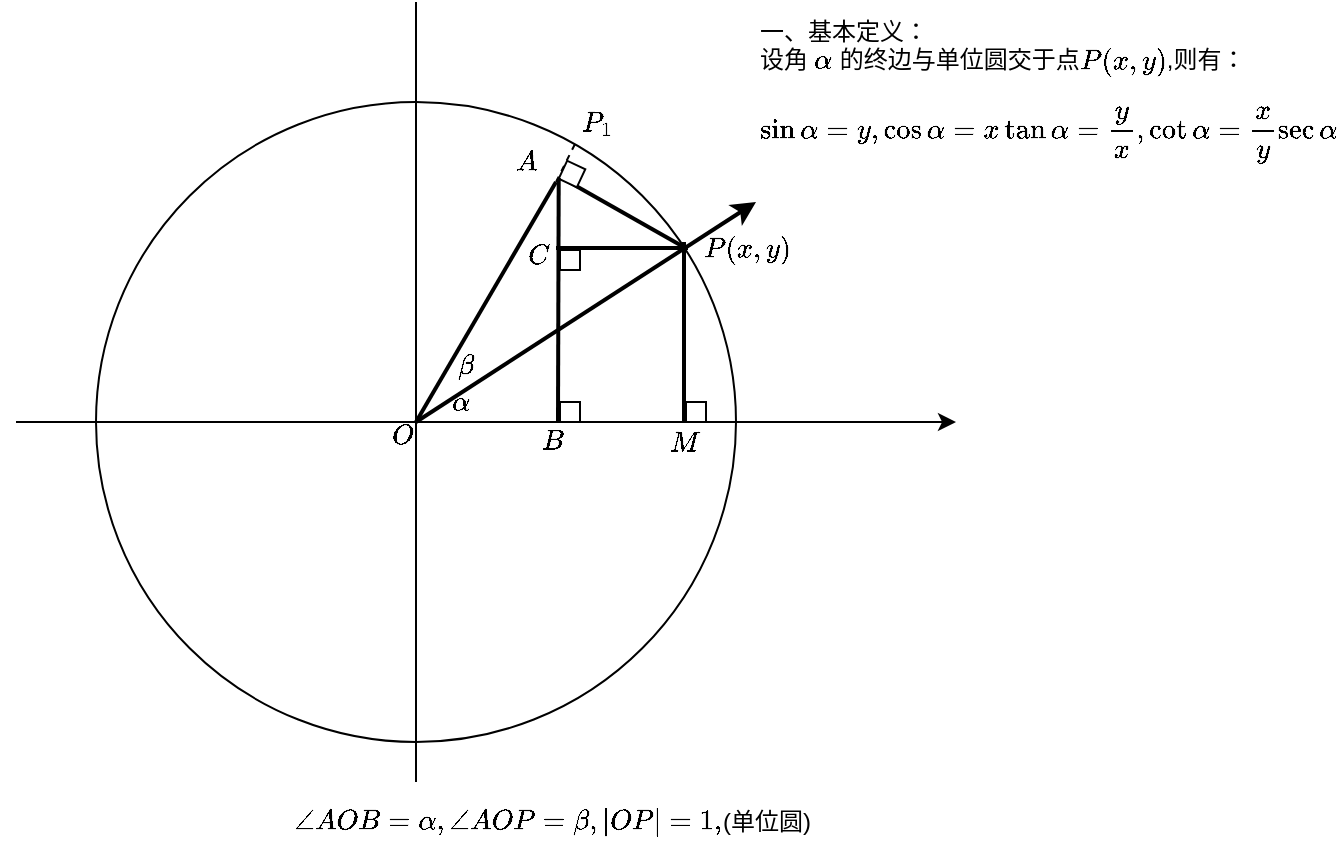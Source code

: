 <mxfile version="15.7.3" type="github">
  <diagram id="D1NhMnVbxvzPtjnGz45q" name="第 1 页">
    <mxGraphModel dx="480" dy="744" grid="1" gridSize="10" guides="1" tooltips="1" connect="1" arrows="1" fold="1" page="1" pageScale="1" pageWidth="827" pageHeight="1169" math="1" shadow="0">
      <root>
        <mxCell id="0" />
        <mxCell id="1" parent="0" />
        <mxCell id="arEP-9Fb-EKLccg9OAlE-1" value="" style="ellipse;whiteSpace=wrap;html=1;aspect=fixed;fillColor=none;" vertex="1" parent="1">
          <mxGeometry x="120" y="80" width="320" height="320" as="geometry" />
        </mxCell>
        <mxCell id="arEP-9Fb-EKLccg9OAlE-2" value="" style="endArrow=classic;html=1;rounded=0;" edge="1" parent="1">
          <mxGeometry width="50" height="50" relative="1" as="geometry">
            <mxPoint x="80" y="240" as="sourcePoint" />
            <mxPoint x="550" y="240" as="targetPoint" />
          </mxGeometry>
        </mxCell>
        <mxCell id="arEP-9Fb-EKLccg9OAlE-3" value="" style="endArrow=none;html=1;fontFamily=Helvetica;fontSize=11;fontColor=rgba(0, 0, 0, 1);align=center;strokeColor=rgba(0, 0, 0, 1);" edge="1" parent="1">
          <mxGeometry width="50" height="50" relative="1" as="geometry">
            <mxPoint x="280" y="420" as="sourcePoint" />
            <mxPoint x="280" y="30" as="targetPoint" />
          </mxGeometry>
        </mxCell>
        <mxCell id="arEP-9Fb-EKLccg9OAlE-4" value="" style="endArrow=classic;html=1;rounded=0;strokeWidth=2;" edge="1" parent="1">
          <mxGeometry width="50" height="50" relative="1" as="geometry">
            <mxPoint x="280" y="240" as="sourcePoint" />
            <mxPoint x="450" y="130" as="targetPoint" />
          </mxGeometry>
        </mxCell>
        <mxCell id="arEP-9Fb-EKLccg9OAlE-5" value="$$\alpha$$" style="text;html=1;align=center;verticalAlign=middle;resizable=0;points=[];autosize=1;strokeColor=none;fillColor=none;" vertex="1" parent="1">
          <mxGeometry x="267" y="220" width="70" height="20" as="geometry" />
        </mxCell>
        <mxCell id="arEP-9Fb-EKLccg9OAlE-7" value="$$P(x,y)$$" style="text;html=1;align=center;verticalAlign=middle;resizable=0;points=[];autosize=1;strokeColor=none;fillColor=none;" vertex="1" parent="1">
          <mxGeometry x="410" y="144" width="70" height="20" as="geometry" />
        </mxCell>
        <mxCell id="arEP-9Fb-EKLccg9OAlE-8" value="" style="endArrow=none;html=1;strokeWidth=2;rounded=0;" edge="1" parent="1">
          <mxGeometry width="50" height="50" relative="1" as="geometry">
            <mxPoint x="414" y="240" as="sourcePoint" />
            <mxPoint x="414" y="150" as="targetPoint" />
          </mxGeometry>
        </mxCell>
        <mxCell id="arEP-9Fb-EKLccg9OAlE-10" value="一、基本定义：&lt;br&gt;设角 \(\alpha\) 的终边与单位圆交于点`P(x,y)`,则有：&lt;br&gt;$$\sin\alpha = y , \cos\alpha = x \\&lt;br&gt;\tan\alpha = \frac{y}{x} , \cot\alpha = \frac{x}{y} \\&lt;br&gt;\sec\alpha=\frac{1}{x} , \csc\alpha=\frac{1}{y}$$" style="text;html=1;align=left;verticalAlign=middle;resizable=0;points=[];autosize=1;strokeColor=none;fillColor=none;" vertex="1" parent="1">
          <mxGeometry x="450" y="40" width="290" height="80" as="geometry" />
        </mxCell>
        <mxCell id="arEP-9Fb-EKLccg9OAlE-11" value="" style="endArrow=none;html=1;rounded=0;dashed=1;entryX=0.25;entryY=1;entryDx=0;entryDy=0;entryPerimeter=0;" edge="1" parent="1" target="arEP-9Fb-EKLccg9OAlE-14">
          <mxGeometry width="50" height="50" relative="1" as="geometry">
            <mxPoint x="350" y="120" as="sourcePoint" />
            <mxPoint x="360" y="100" as="targetPoint" />
          </mxGeometry>
        </mxCell>
        <mxCell id="arEP-9Fb-EKLccg9OAlE-12" value="" style="endArrow=none;html=1;rounded=0;strokeWidth=2;" edge="1" parent="1">
          <mxGeometry width="50" height="50" relative="1" as="geometry">
            <mxPoint x="280" y="240" as="sourcePoint" />
            <mxPoint x="350" y="120" as="targetPoint" />
          </mxGeometry>
        </mxCell>
        <mxCell id="arEP-9Fb-EKLccg9OAlE-13" value="`A`" style="text;html=1;align=center;verticalAlign=middle;resizable=0;points=[];autosize=1;strokeColor=none;fillColor=none;" vertex="1" parent="1">
          <mxGeometry x="320" y="100" width="30" height="20" as="geometry" />
        </mxCell>
        <mxCell id="arEP-9Fb-EKLccg9OAlE-14" value="`P_1`" style="text;html=1;align=center;verticalAlign=middle;resizable=0;points=[];autosize=1;strokeColor=none;fillColor=none;" vertex="1" parent="1">
          <mxGeometry x="350" y="80" width="40" height="20" as="geometry" />
        </mxCell>
        <mxCell id="arEP-9Fb-EKLccg9OAlE-15" value="" style="endArrow=none;html=1;rounded=0;startArrow=none;strokeWidth=2;" edge="1" parent="1">
          <mxGeometry width="50" height="50" relative="1" as="geometry">
            <mxPoint x="353" y="118" as="sourcePoint" />
            <mxPoint x="413" y="152" as="targetPoint" />
          </mxGeometry>
        </mxCell>
        <mxCell id="arEP-9Fb-EKLccg9OAlE-16" value="" style="rounded=0;whiteSpace=wrap;html=1;align=left;rotation=25;" vertex="1" parent="1">
          <mxGeometry x="353" y="111" width="10" height="10" as="geometry" />
        </mxCell>
        <mxCell id="arEP-9Fb-EKLccg9OAlE-17" value="" style="endArrow=none;html=1;rounded=0;exitX=1.067;exitY=0.9;exitDx=0;exitDy=0;exitPerimeter=0;entryX=0.069;entryY=1.125;entryDx=0;entryDy=0;entryPerimeter=0;" edge="1" parent="1" source="arEP-9Fb-EKLccg9OAlE-13" target="arEP-9Fb-EKLccg9OAlE-16">
          <mxGeometry width="50" height="50" relative="1" as="geometry">
            <mxPoint x="352.01" y="118" as="sourcePoint" />
            <mxPoint x="410.01" y="150" as="targetPoint" />
          </mxGeometry>
        </mxCell>
        <mxCell id="arEP-9Fb-EKLccg9OAlE-18" value="" style="rounded=0;whiteSpace=wrap;html=1;align=left;" vertex="1" parent="1">
          <mxGeometry x="415" y="230" width="10" height="10" as="geometry" />
        </mxCell>
        <mxCell id="arEP-9Fb-EKLccg9OAlE-20" value="" style="endArrow=none;html=1;rounded=0;entryX=0;entryY=1;entryDx=0;entryDy=0;strokeWidth=2;" edge="1" parent="1" target="arEP-9Fb-EKLccg9OAlE-16">
          <mxGeometry width="50" height="50" relative="1" as="geometry">
            <mxPoint x="351" y="240" as="sourcePoint" />
            <mxPoint x="480" y="420" as="targetPoint" />
          </mxGeometry>
        </mxCell>
        <mxCell id="arEP-9Fb-EKLccg9OAlE-21" value="" style="rounded=0;whiteSpace=wrap;html=1;align=left;" vertex="1" parent="1">
          <mxGeometry x="352" y="230" width="10" height="10" as="geometry" />
        </mxCell>
        <mxCell id="arEP-9Fb-EKLccg9OAlE-23" value="" style="endArrow=none;html=1;rounded=0;strokeWidth=2;" edge="1" parent="1">
          <mxGeometry width="50" height="50" relative="1" as="geometry">
            <mxPoint x="350" y="153" as="sourcePoint" />
            <mxPoint x="416" y="153" as="targetPoint" />
          </mxGeometry>
        </mxCell>
        <mxCell id="arEP-9Fb-EKLccg9OAlE-24" value="" style="rounded=0;whiteSpace=wrap;html=1;align=left;" vertex="1" parent="1">
          <mxGeometry x="352" y="154" width="10" height="10" as="geometry" />
        </mxCell>
        <mxCell id="arEP-9Fb-EKLccg9OAlE-25" value="`B`" style="text;html=1;align=center;verticalAlign=middle;resizable=0;points=[];autosize=1;strokeColor=none;fillColor=none;" vertex="1" parent="1">
          <mxGeometry x="333" y="239" width="30" height="20" as="geometry" />
        </mxCell>
        <mxCell id="arEP-9Fb-EKLccg9OAlE-26" value="`M`" style="text;html=1;align=center;verticalAlign=middle;resizable=0;points=[];autosize=1;strokeColor=none;fillColor=none;" vertex="1" parent="1">
          <mxGeometry x="399" y="240" width="30" height="20" as="geometry" />
        </mxCell>
        <mxCell id="arEP-9Fb-EKLccg9OAlE-27" value="`C`" style="text;html=1;align=center;verticalAlign=middle;resizable=0;points=[];autosize=1;strokeColor=none;fillColor=none;" vertex="1" parent="1">
          <mxGeometry x="326" y="147" width="30" height="20" as="geometry" />
        </mxCell>
        <mxCell id="arEP-9Fb-EKLccg9OAlE-28" value="`O`" style="text;html=1;align=center;verticalAlign=middle;resizable=0;points=[];autosize=1;strokeColor=none;fillColor=none;" vertex="1" parent="1">
          <mxGeometry x="258" y="237" width="30" height="20" as="geometry" />
        </mxCell>
        <mxCell id="arEP-9Fb-EKLccg9OAlE-30" value="`\beta`" style="text;html=1;align=center;verticalAlign=middle;resizable=0;points=[];autosize=1;strokeColor=none;fillColor=none;" vertex="1" parent="1">
          <mxGeometry x="280" y="202" width="50" height="20" as="geometry" />
        </mxCell>
        <mxCell id="arEP-9Fb-EKLccg9OAlE-32" value="`\angleAOB = \alpha ,\angleAOP=\beta, |OP|=1,`(单位圆)" style="text;html=1;align=center;verticalAlign=middle;resizable=0;points=[];autosize=1;strokeColor=none;fillColor=none;" vertex="1" parent="1">
          <mxGeometry x="188" y="430" width="320" height="20" as="geometry" />
        </mxCell>
      </root>
    </mxGraphModel>
  </diagram>
</mxfile>
